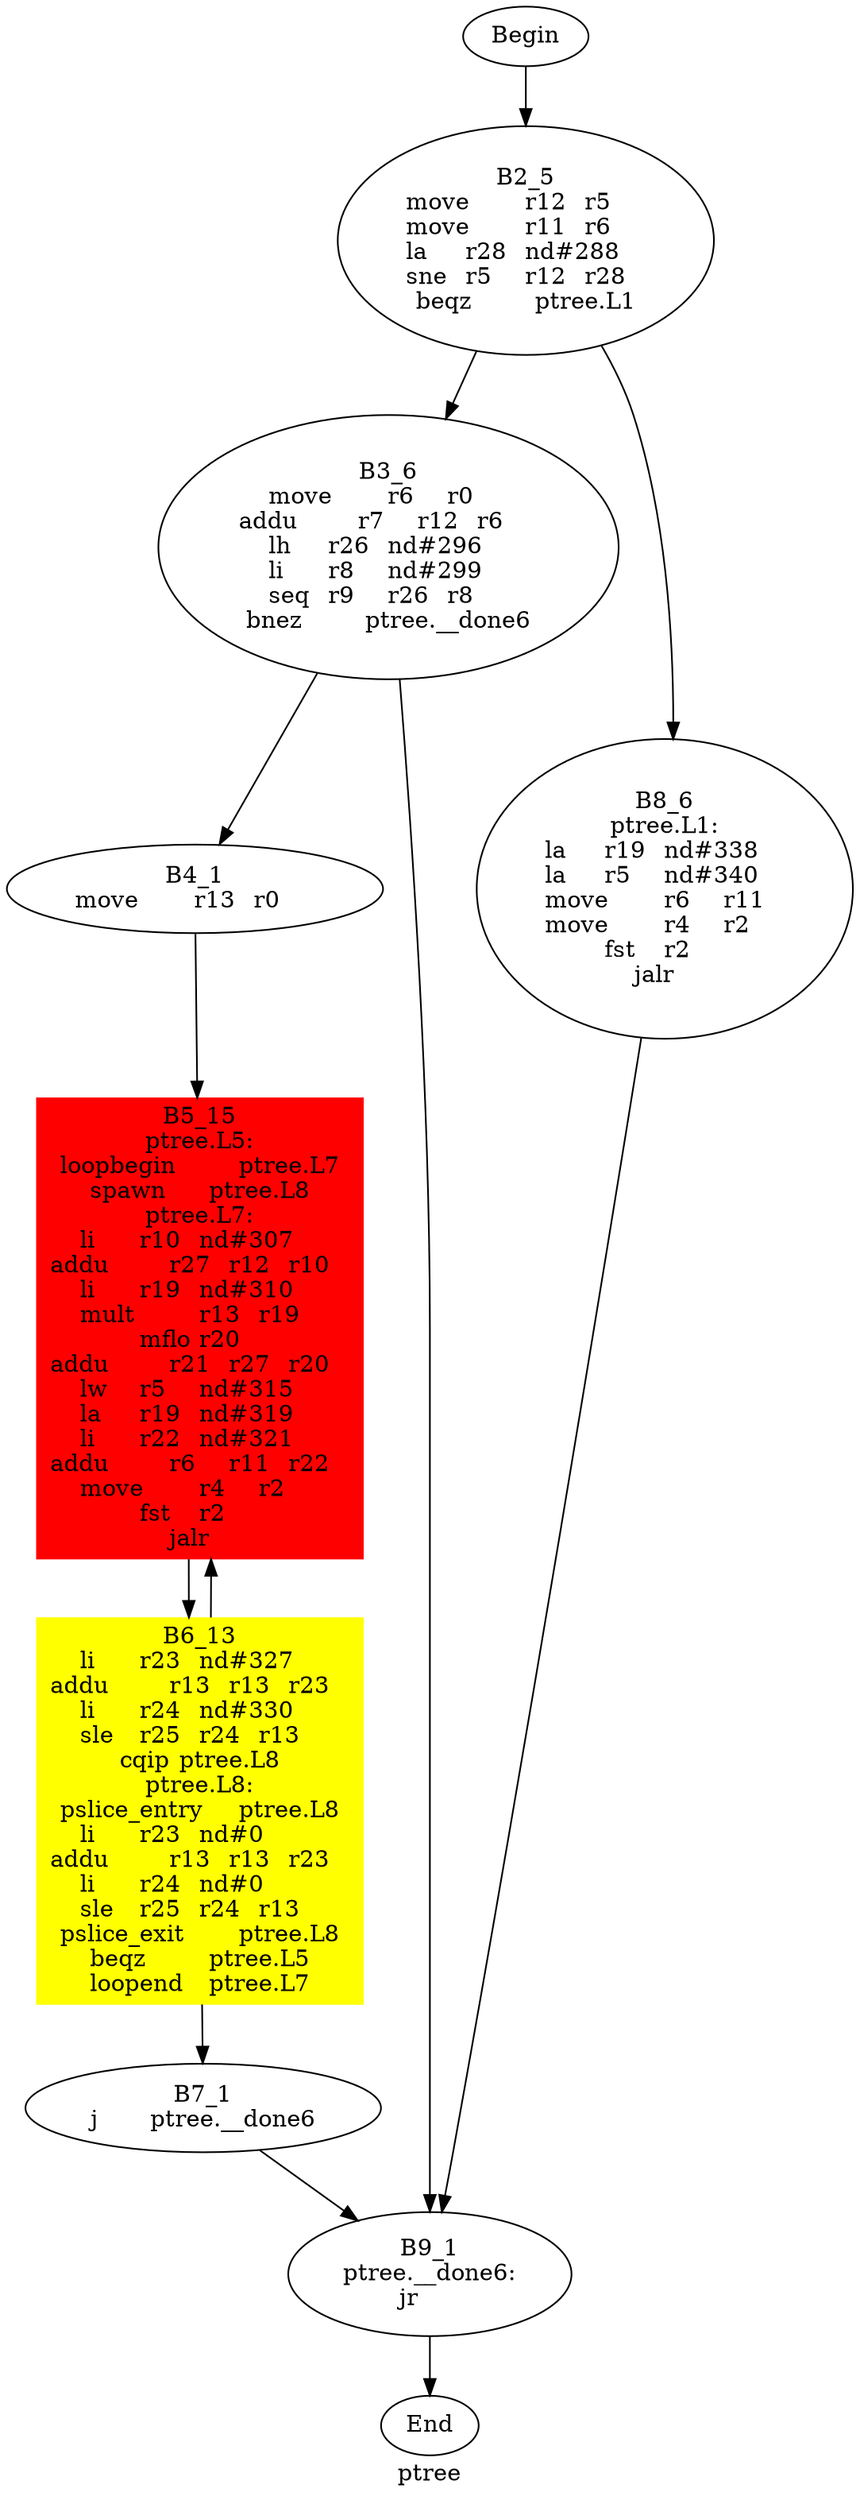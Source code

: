digraph G{
	label = "ptree"	style = "dashed";
	color = purple;
	Node0 [label = "Begin"];
	Node0 -> {Node2 }
	Node1 [label = "End"];
	Node1 -> {}
	Node2 [label = "B2_5\nmove	r12	r5	\nmove	r11	r6	\nla	r28	nd#288	\nsne	r5	r12	r28	\nbeqz	ptree.L1\n"];
	Node2 -> {Node3 Node8 }
	Node3 [label = "B3_6\nmove	r6	r0	\naddu	r7	r12	r6	\nlh	r26	nd#296	\nli	r8	nd#299	\nseq	r9	r26	r8	\nbnez	ptree.__done6\n"];
	Node3 -> {Node4 Node9 }
	Node4 [label = "B4_1\nmove	r13	r0	\n"];
	Node4 -> {Node5 }
	Node5 [label = "B5_15\nptree.L5:\nloopbegin	ptree.L7\nspawn	ptree.L8\nptree.L7:\nli	r10	nd#307	\naddu	r27	r12	r10	\nli	r19	nd#310	\nmult	r13	r19	\nmflo	r20	\naddu	r21	r27	r20	\nlw	r5	nd#315	\nla	r19	nd#319	\nli	r22	nd#321	\naddu	r6	r11	r22	\nmove	r4	r2	\nfst	r2	\njalr	\n"];
	Node5 -> {Node6 }
	Node6 [label = "B6_13\nli	r23	nd#327	\naddu	r13	r13	r23	\nli	r24	nd#330	\nsle	r25	r24	r13	\ncqip	ptree.L8\nptree.L8:\npslice_entry	ptree.L8\nli	r23	nd#0	\naddu	r13	r13	r23	\nli	r24	nd#0	\nsle	r25	r24	r13	\npslice_exit	ptree.L8\nbeqz	ptree.L5\nloopend	ptree.L7\n"];
	Node6 -> {Node7 Node5 }
	Node7 [label = "B7_1\nj	ptree.__done6\n"];
	Node7 -> {Node9 }
	Node8 [label = "B8_6\nptree.L1:\nla	r19	nd#338	\nla	r5	nd#340	\nmove	r6	r11	\nmove	r4	r2	\nfst	r2	\njalr	\n"];
	Node8 -> {Node9 }
	Node9 [label = "B9_1\nptree.__done6:\njr	\n"];
	Node9 -> {Node1 }
	Node5 [shape = box ,style=filled ,color=red];
	Node6 [shape = polygon ,style=filled ,color=yellow];
}
